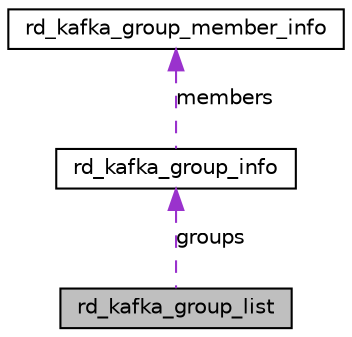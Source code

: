 digraph G
{
  edge [fontname="Helvetica",fontsize="10",labelfontname="Helvetica",labelfontsize="10"];
  node [fontname="Helvetica",fontsize="10",shape=record];
  Node1 [label="rd_kafka_group_list",height=0.2,width=0.4,color="black", fillcolor="grey75", style="filled" fontcolor="black"];
  Node2 -> Node1 [dir=back,color="darkorchid3",fontsize="10",style="dashed",label="groups",fontname="Helvetica"];
  Node2 [label="rd_kafka_group_info",height=0.2,width=0.4,color="black", fillcolor="white", style="filled",URL="$structrd__kafka__group__info.html",tooltip="Group information."];
  Node3 -> Node2 [dir=back,color="darkorchid3",fontsize="10",style="dashed",label="members",fontname="Helvetica"];
  Node3 [label="rd_kafka_group_member_info",height=0.2,width=0.4,color="black", fillcolor="white", style="filled",URL="$structrd__kafka__group__member__info.html",tooltip="Group member information."];
}
